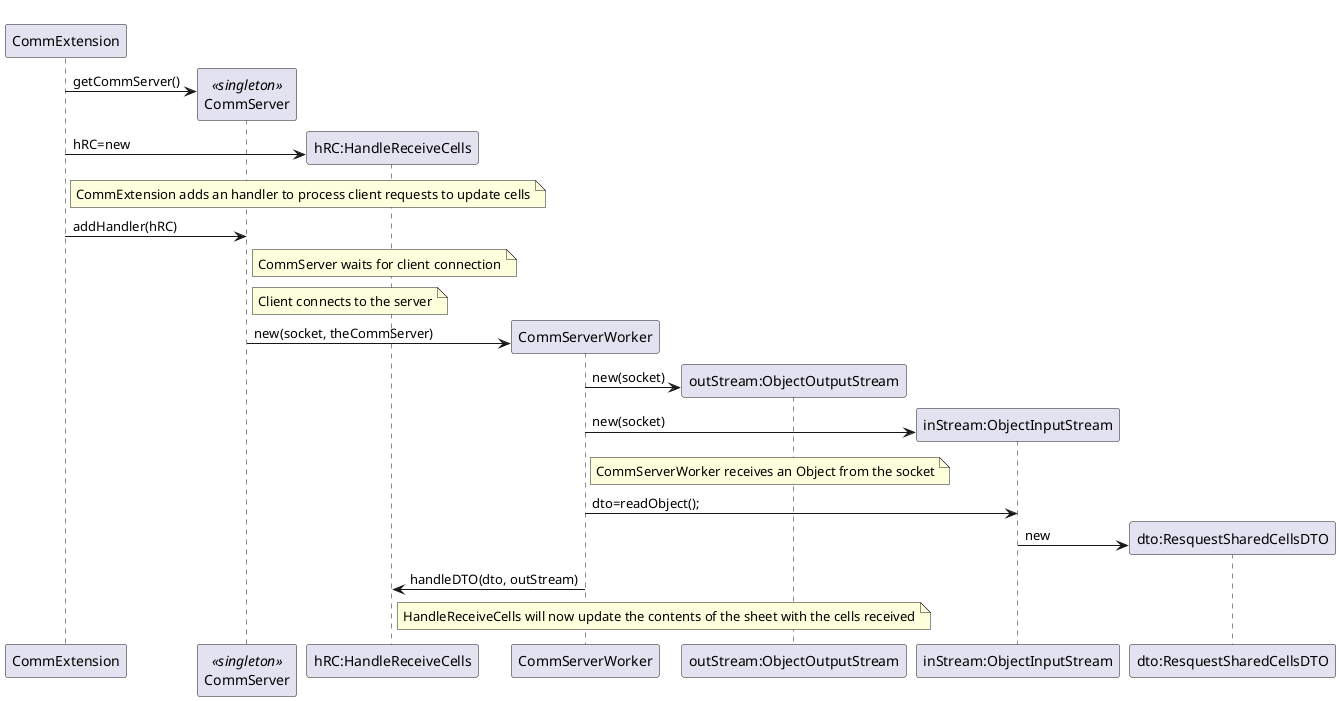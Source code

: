   @startuml us064_design1.png

  participant "CommExtension"
  participant "CommServer" <<singleton>>
  participant "hRC:HandleReceiveCells" as HandleReceiveCells
  participant CommServerWorker 
  participant "outStream:ObjectOutputStream" as ObjectOutputStream
  participant "inStream:ObjectInputStream" as ObjectInputStream
  participant "dto:ResquestSharedCellsDTO" as RequestSharedCellsDTO

  create CommServer
  CommExtension -> CommServer : getCommServer()
  create HandleReceiveCells
  CommExtension -> HandleReceiveCells : hRC=new
  note right of CommExtension: CommExtension adds an handler to process client requests to update cells
  CommExtension -> CommServer : addHandler(hRC)
  note right of CommServer: CommServer waits for client connection
  note right of CommServer: Client connects to the server
  create CommServerWorker
  CommServer -> CommServerWorker : new(socket, theCommServer)
  create ObjectOutputStream
  CommServerWorker -> ObjectOutputStream : new(socket) 
  create ObjectInputStream
  CommServerWorker -> ObjectInputStream : new(socket) 
  note right of CommServerWorker: CommServerWorker receives an Object from the socket
  CommServerWorker -> ObjectInputStream : dto=readObject();
  create RequestSharedCellsDTO
  ObjectInputStream -> RequestSharedCellsDTO : new
  CommServerWorker -> HandleReceiveCells : handleDTO(dto, outStream)
  note right of HandleReceiveCells: HandleReceiveCells will now update the contents of the sheet with the cells received
  
  @enduml
